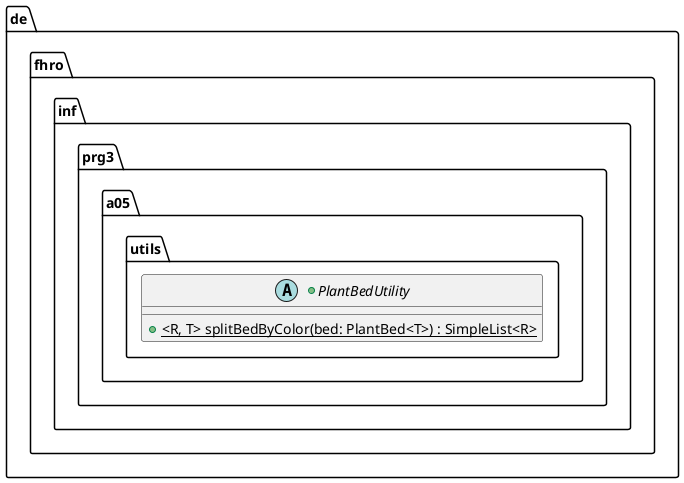 @startuml
package de.fhro.inf.prg3.a05.utils {
    +abstract class PlantBedUtility{
        +{static} <R, T> splitBedByColor(bed: PlantBed<T>) : SimpleList<R>
    }
}
@enduml